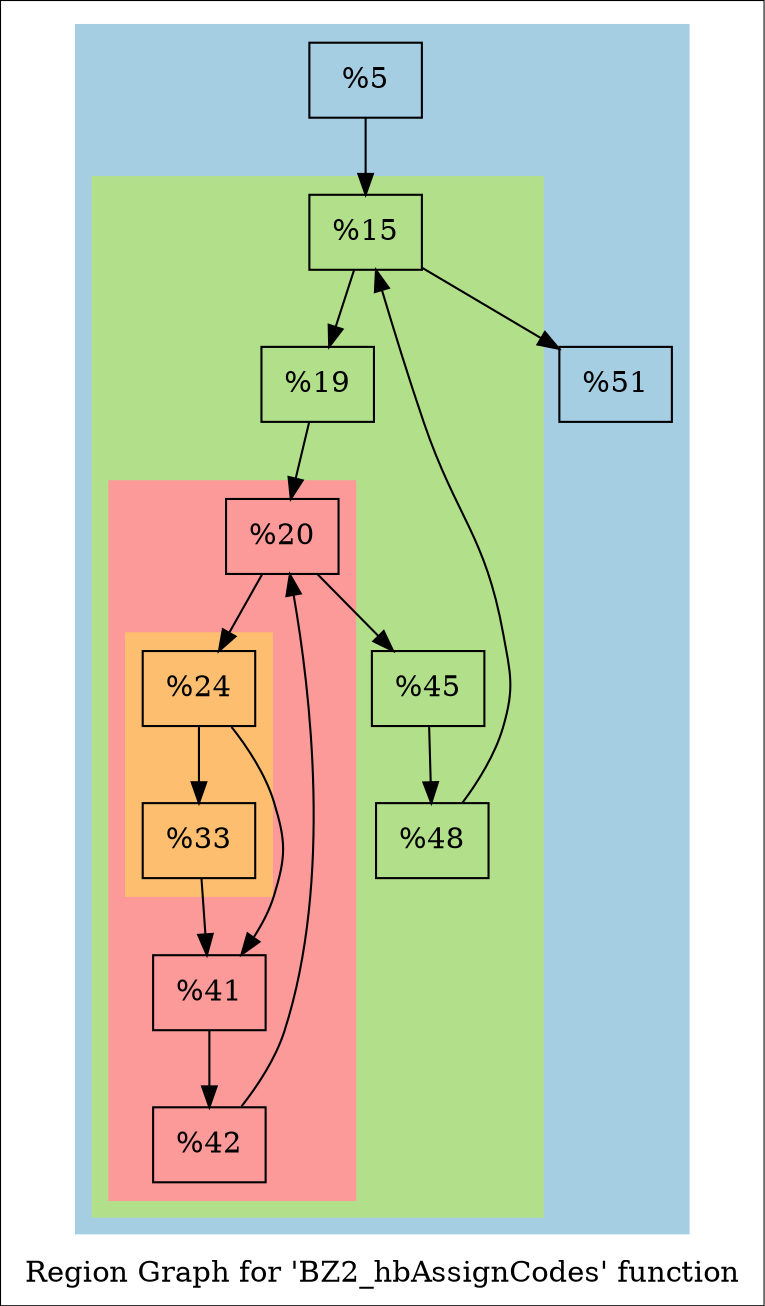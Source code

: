 digraph "Region Graph for 'BZ2_hbAssignCodes' function" {
	label="Region Graph for 'BZ2_hbAssignCodes' function";

	Node0x1360b30 [shape=record,label="{%5}"];
	Node0x1360b30 -> Node0x13bb3c0;
	Node0x13bb3c0 [shape=record,label="{%15}"];
	Node0x13bb3c0 -> Node0x11bb5f0;
	Node0x13bb3c0 -> Node0x14374f0;
	Node0x11bb5f0 [shape=record,label="{%19}"];
	Node0x11bb5f0 -> Node0x13b1ec0;
	Node0x13b1ec0 [shape=record,label="{%20}"];
	Node0x13b1ec0 -> Node0x14506a0;
	Node0x13b1ec0 -> Node0x13b91b0;
	Node0x14506a0 [shape=record,label="{%24}"];
	Node0x14506a0 -> Node0x1445270;
	Node0x14506a0 -> Node0x1330460;
	Node0x1445270 [shape=record,label="{%33}"];
	Node0x1445270 -> Node0x1330460;
	Node0x1330460 [shape=record,label="{%41}"];
	Node0x1330460 -> Node0x1447970;
	Node0x1447970 [shape=record,label="{%42}"];
	Node0x1447970 -> Node0x13b1ec0[constraint=false];
	Node0x13b91b0 [shape=record,label="{%45}"];
	Node0x13b91b0 -> Node0x13cb2d0;
	Node0x13cb2d0 [shape=record,label="{%48}"];
	Node0x13cb2d0 -> Node0x13bb3c0[constraint=false];
	Node0x14374f0 [shape=record,label="{%51}"];
	colorscheme = "paired12"
        subgraph cluster_0x10da130 {
          label = "";
          style = filled;
          color = 1
          subgraph cluster_0x10b92f0 {
            label = "";
            style = filled;
            color = 3
            subgraph cluster_0x10b9270 {
              label = "";
              style = filled;
              color = 5
              subgraph cluster_0x10da0b0 {
                label = "";
                style = filled;
                color = 7
                Node0x14506a0;
                Node0x1445270;
              }
              Node0x13b1ec0;
              Node0x1330460;
              Node0x1447970;
            }
            Node0x13bb3c0;
            Node0x11bb5f0;
            Node0x13b91b0;
            Node0x13cb2d0;
          }
          Node0x1360b30;
          Node0x14374f0;
        }
}
